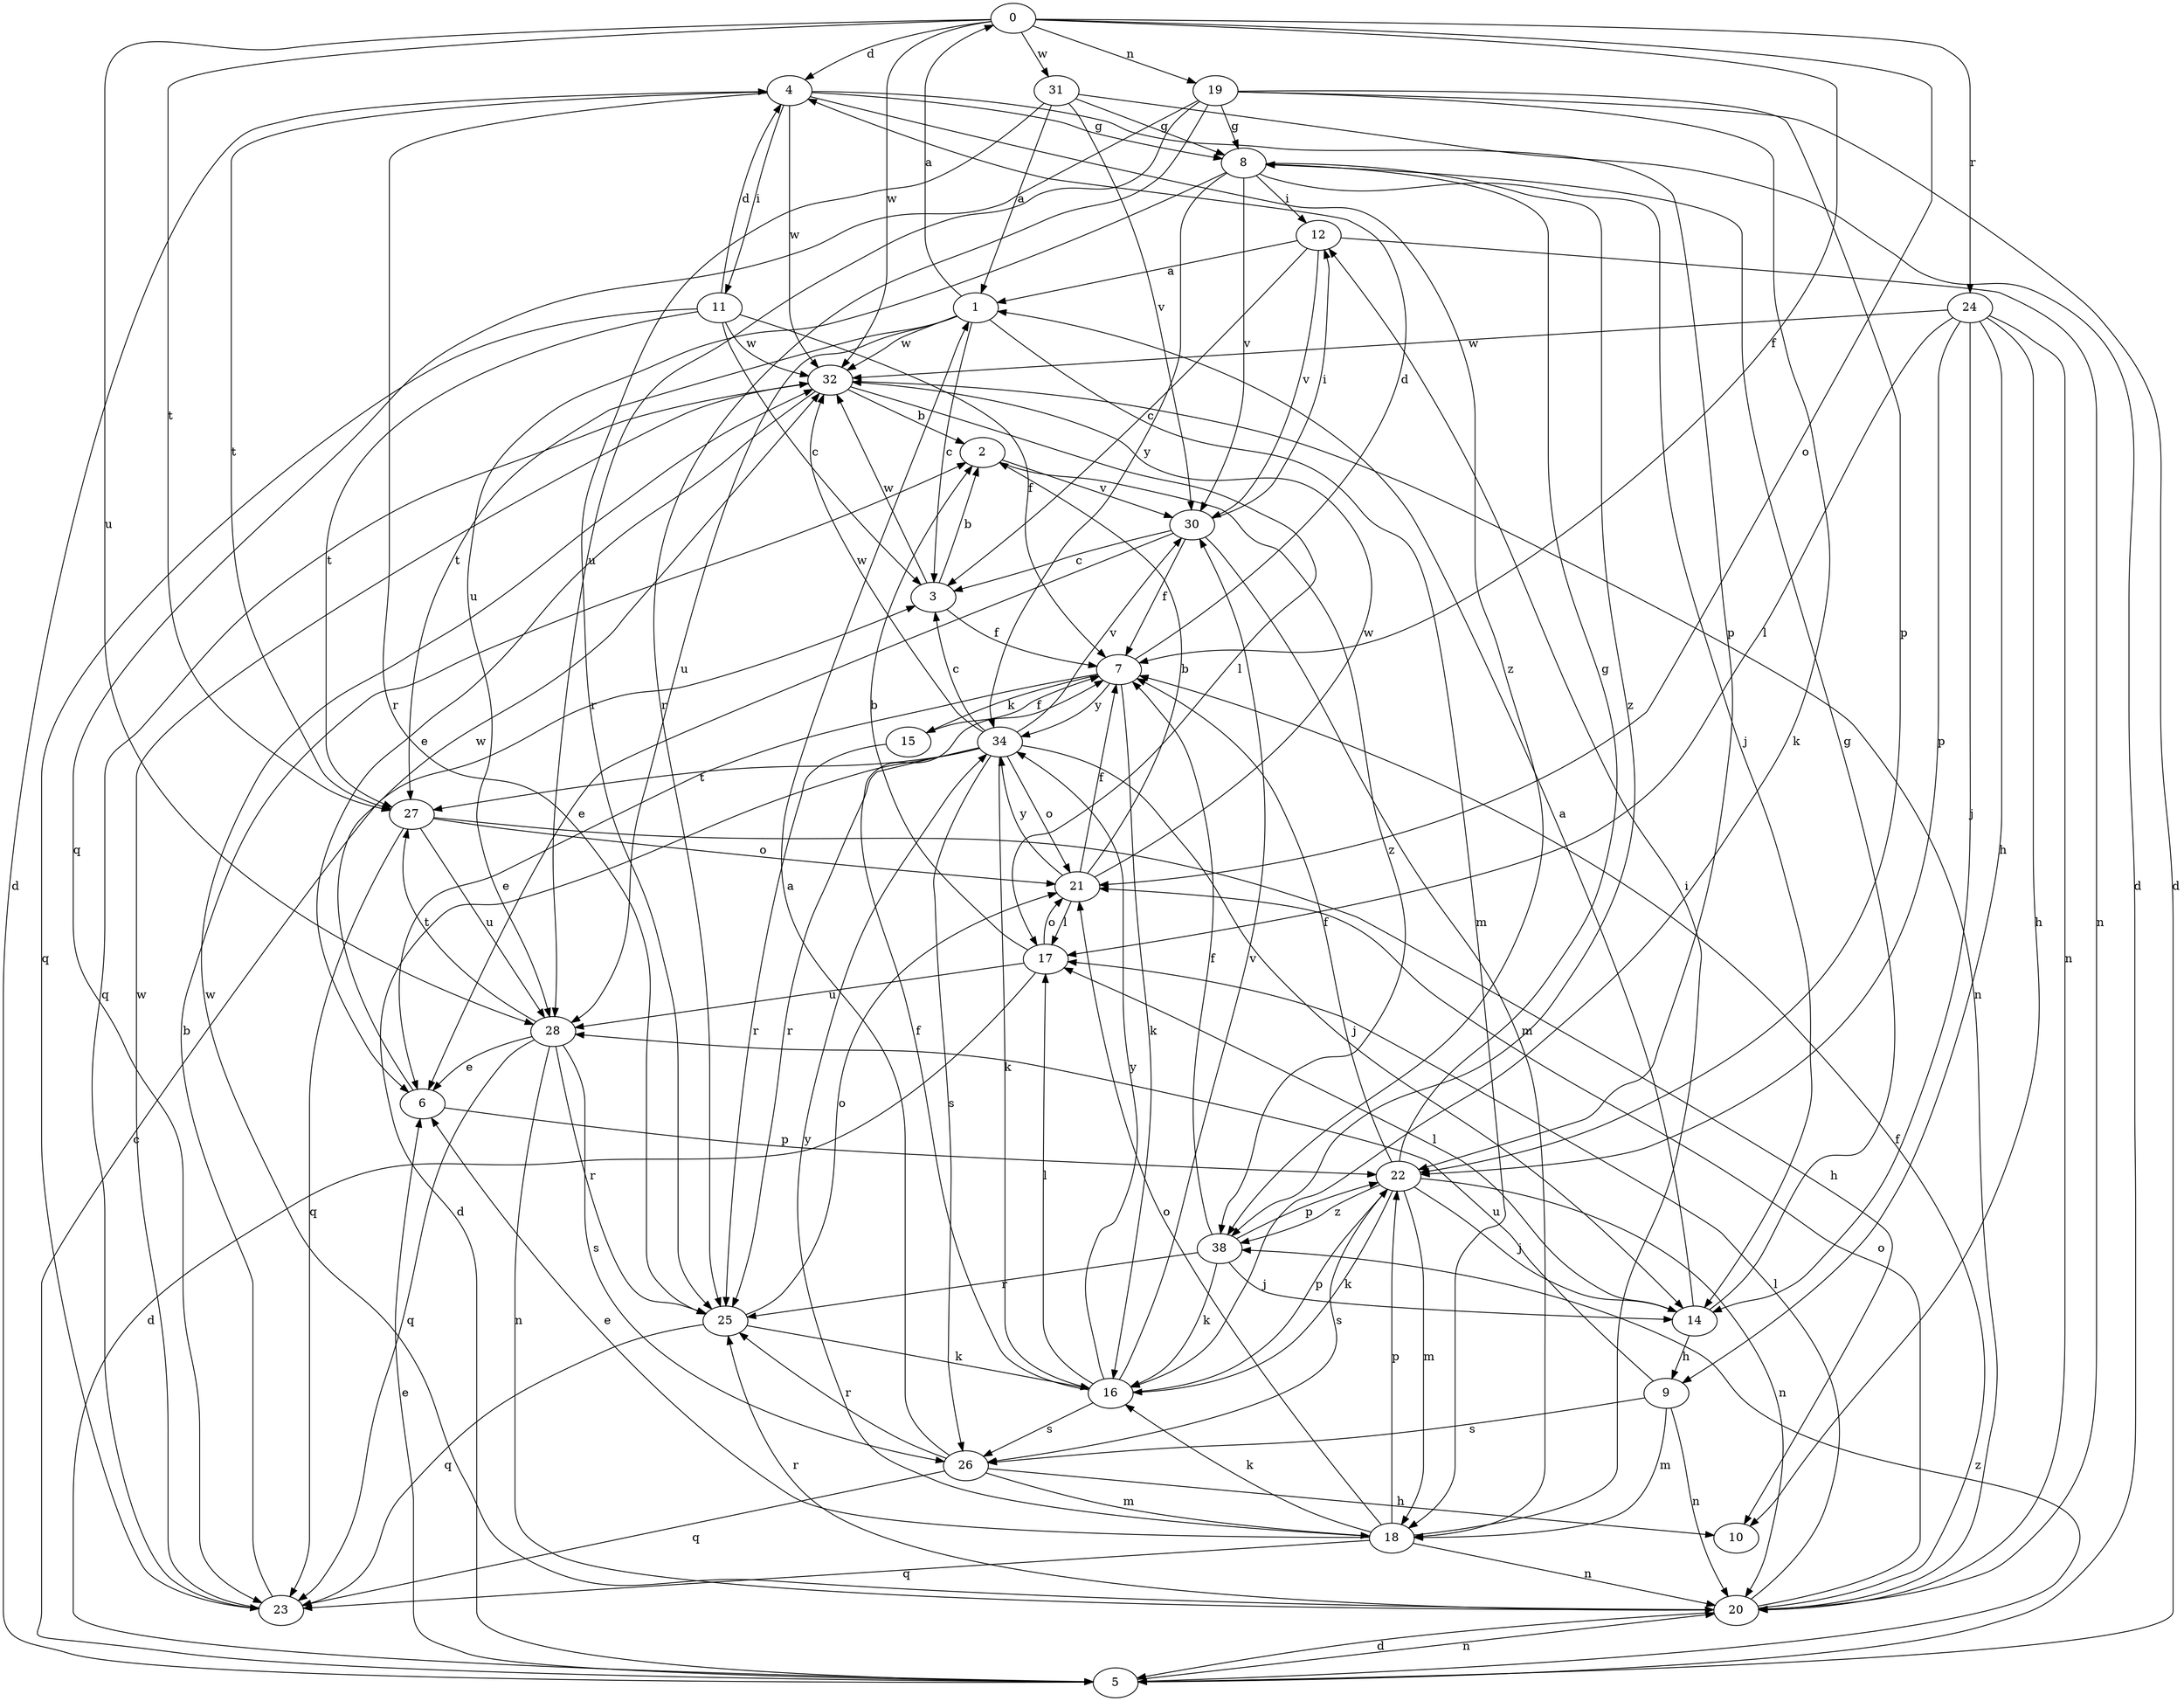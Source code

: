 strict digraph  {
0;
1;
2;
3;
4;
5;
6;
7;
8;
9;
10;
11;
12;
14;
15;
16;
17;
18;
19;
20;
21;
22;
23;
24;
25;
26;
27;
28;
30;
31;
32;
34;
38;
0 -> 4  [label=d];
0 -> 7  [label=f];
0 -> 19  [label=n];
0 -> 21  [label=o];
0 -> 24  [label=r];
0 -> 27  [label=t];
0 -> 28  [label=u];
0 -> 31  [label=w];
0 -> 32  [label=w];
1 -> 0  [label=a];
1 -> 3  [label=c];
1 -> 18  [label=m];
1 -> 27  [label=t];
1 -> 28  [label=u];
1 -> 32  [label=w];
2 -> 30  [label=v];
2 -> 38  [label=z];
3 -> 2  [label=b];
3 -> 7  [label=f];
3 -> 32  [label=w];
4 -> 8  [label=g];
4 -> 11  [label=i];
4 -> 22  [label=p];
4 -> 25  [label=r];
4 -> 27  [label=t];
4 -> 32  [label=w];
4 -> 38  [label=z];
5 -> 3  [label=c];
5 -> 4  [label=d];
5 -> 6  [label=e];
5 -> 20  [label=n];
5 -> 38  [label=z];
6 -> 22  [label=p];
6 -> 32  [label=w];
7 -> 4  [label=d];
7 -> 6  [label=e];
7 -> 15  [label=k];
7 -> 16  [label=k];
7 -> 34  [label=y];
8 -> 12  [label=i];
8 -> 14  [label=j];
8 -> 28  [label=u];
8 -> 30  [label=v];
8 -> 34  [label=y];
8 -> 38  [label=z];
9 -> 18  [label=m];
9 -> 20  [label=n];
9 -> 26  [label=s];
9 -> 28  [label=u];
11 -> 3  [label=c];
11 -> 4  [label=d];
11 -> 7  [label=f];
11 -> 23  [label=q];
11 -> 27  [label=t];
11 -> 32  [label=w];
12 -> 1  [label=a];
12 -> 3  [label=c];
12 -> 20  [label=n];
12 -> 30  [label=v];
14 -> 1  [label=a];
14 -> 8  [label=g];
14 -> 9  [label=h];
14 -> 17  [label=l];
15 -> 7  [label=f];
15 -> 25  [label=r];
16 -> 7  [label=f];
16 -> 17  [label=l];
16 -> 22  [label=p];
16 -> 26  [label=s];
16 -> 30  [label=v];
16 -> 34  [label=y];
17 -> 2  [label=b];
17 -> 5  [label=d];
17 -> 21  [label=o];
17 -> 28  [label=u];
18 -> 6  [label=e];
18 -> 12  [label=i];
18 -> 16  [label=k];
18 -> 20  [label=n];
18 -> 21  [label=o];
18 -> 22  [label=p];
18 -> 23  [label=q];
18 -> 34  [label=y];
19 -> 5  [label=d];
19 -> 8  [label=g];
19 -> 16  [label=k];
19 -> 22  [label=p];
19 -> 23  [label=q];
19 -> 25  [label=r];
19 -> 28  [label=u];
20 -> 5  [label=d];
20 -> 7  [label=f];
20 -> 17  [label=l];
20 -> 21  [label=o];
20 -> 25  [label=r];
20 -> 32  [label=w];
21 -> 2  [label=b];
21 -> 7  [label=f];
21 -> 17  [label=l];
21 -> 32  [label=w];
21 -> 34  [label=y];
22 -> 7  [label=f];
22 -> 8  [label=g];
22 -> 14  [label=j];
22 -> 16  [label=k];
22 -> 18  [label=m];
22 -> 20  [label=n];
22 -> 26  [label=s];
22 -> 38  [label=z];
23 -> 2  [label=b];
23 -> 32  [label=w];
24 -> 9  [label=h];
24 -> 10  [label=h];
24 -> 14  [label=j];
24 -> 17  [label=l];
24 -> 20  [label=n];
24 -> 22  [label=p];
24 -> 32  [label=w];
25 -> 16  [label=k];
25 -> 21  [label=o];
25 -> 23  [label=q];
26 -> 1  [label=a];
26 -> 10  [label=h];
26 -> 18  [label=m];
26 -> 23  [label=q];
26 -> 25  [label=r];
27 -> 10  [label=h];
27 -> 21  [label=o];
27 -> 23  [label=q];
27 -> 28  [label=u];
28 -> 6  [label=e];
28 -> 20  [label=n];
28 -> 23  [label=q];
28 -> 25  [label=r];
28 -> 26  [label=s];
28 -> 27  [label=t];
30 -> 3  [label=c];
30 -> 6  [label=e];
30 -> 7  [label=f];
30 -> 12  [label=i];
30 -> 18  [label=m];
31 -> 1  [label=a];
31 -> 5  [label=d];
31 -> 8  [label=g];
31 -> 25  [label=r];
31 -> 30  [label=v];
32 -> 2  [label=b];
32 -> 6  [label=e];
32 -> 17  [label=l];
32 -> 20  [label=n];
32 -> 23  [label=q];
34 -> 3  [label=c];
34 -> 5  [label=d];
34 -> 14  [label=j];
34 -> 16  [label=k];
34 -> 21  [label=o];
34 -> 25  [label=r];
34 -> 26  [label=s];
34 -> 27  [label=t];
34 -> 30  [label=v];
34 -> 32  [label=w];
38 -> 7  [label=f];
38 -> 14  [label=j];
38 -> 16  [label=k];
38 -> 22  [label=p];
38 -> 25  [label=r];
}
